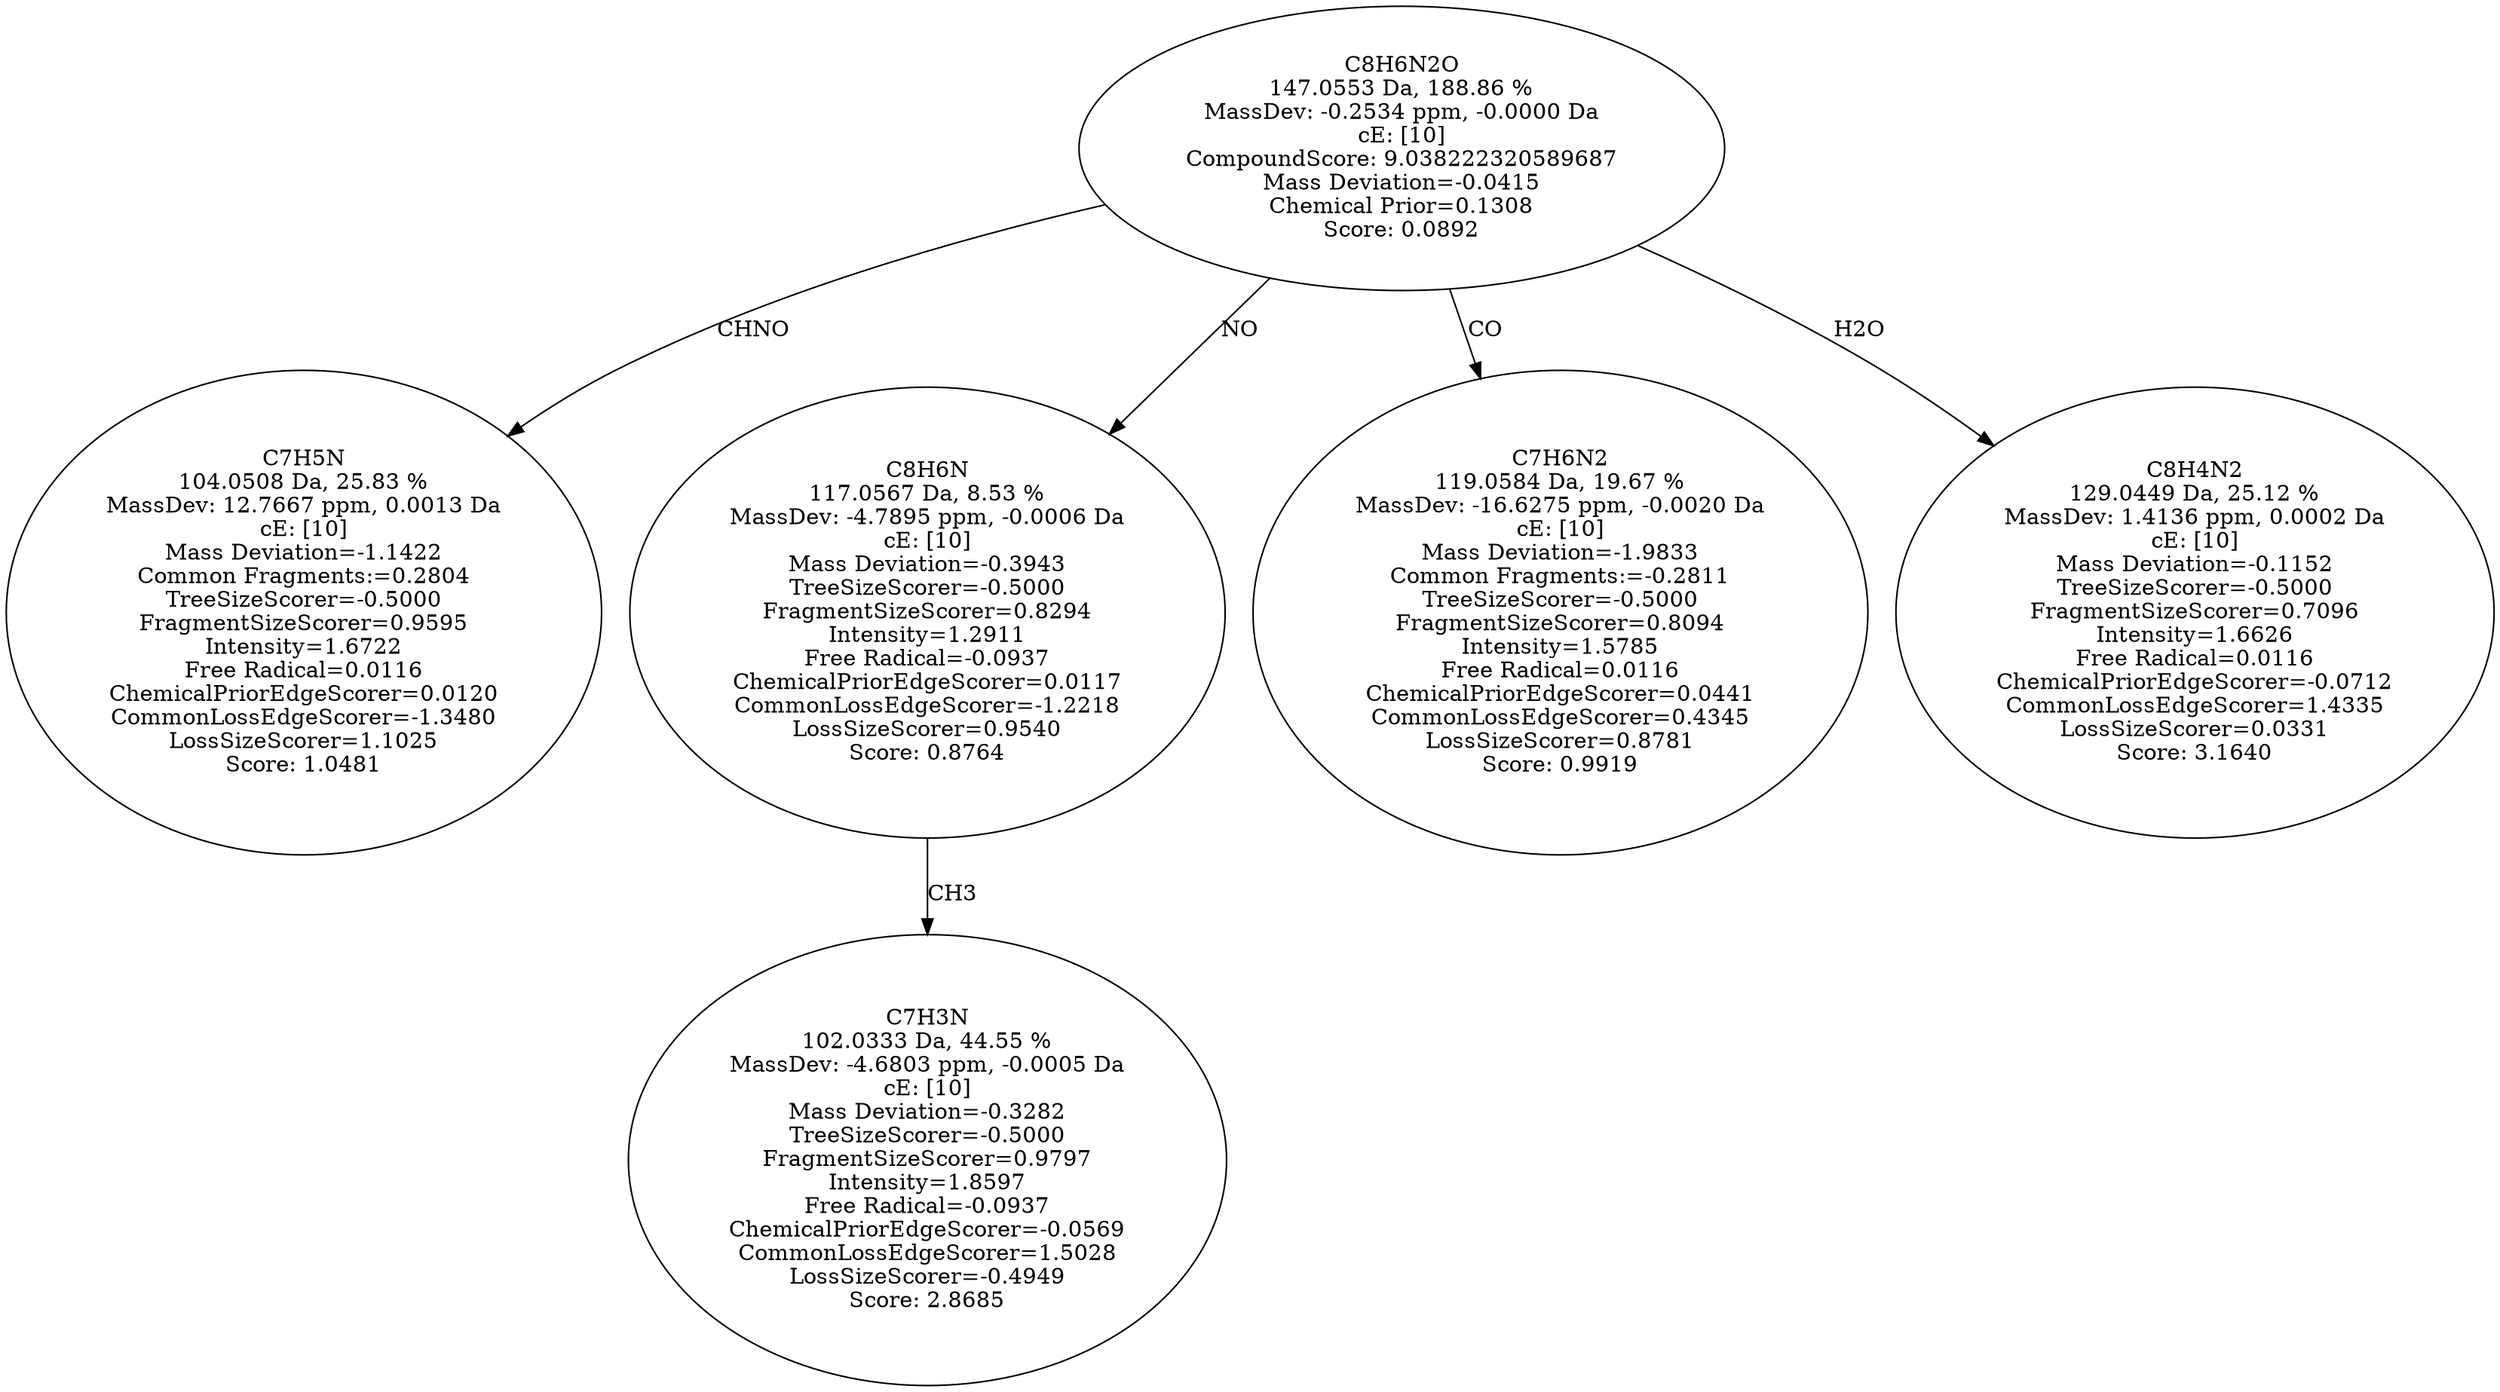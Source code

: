 strict digraph {
v1 [label="C7H5N\n104.0508 Da, 25.83 %\nMassDev: 12.7667 ppm, 0.0013 Da\ncE: [10]\nMass Deviation=-1.1422\nCommon Fragments:=0.2804\nTreeSizeScorer=-0.5000\nFragmentSizeScorer=0.9595\nIntensity=1.6722\nFree Radical=0.0116\nChemicalPriorEdgeScorer=0.0120\nCommonLossEdgeScorer=-1.3480\nLossSizeScorer=1.1025\nScore: 1.0481"];
v2 [label="C7H3N\n102.0333 Da, 44.55 %\nMassDev: -4.6803 ppm, -0.0005 Da\ncE: [10]\nMass Deviation=-0.3282\nTreeSizeScorer=-0.5000\nFragmentSizeScorer=0.9797\nIntensity=1.8597\nFree Radical=-0.0937\nChemicalPriorEdgeScorer=-0.0569\nCommonLossEdgeScorer=1.5028\nLossSizeScorer=-0.4949\nScore: 2.8685"];
v3 [label="C8H6N\n117.0567 Da, 8.53 %\nMassDev: -4.7895 ppm, -0.0006 Da\ncE: [10]\nMass Deviation=-0.3943\nTreeSizeScorer=-0.5000\nFragmentSizeScorer=0.8294\nIntensity=1.2911\nFree Radical=-0.0937\nChemicalPriorEdgeScorer=0.0117\nCommonLossEdgeScorer=-1.2218\nLossSizeScorer=0.9540\nScore: 0.8764"];
v4 [label="C7H6N2\n119.0584 Da, 19.67 %\nMassDev: -16.6275 ppm, -0.0020 Da\ncE: [10]\nMass Deviation=-1.9833\nCommon Fragments:=-0.2811\nTreeSizeScorer=-0.5000\nFragmentSizeScorer=0.8094\nIntensity=1.5785\nFree Radical=0.0116\nChemicalPriorEdgeScorer=0.0441\nCommonLossEdgeScorer=0.4345\nLossSizeScorer=0.8781\nScore: 0.9919"];
v5 [label="C8H4N2\n129.0449 Da, 25.12 %\nMassDev: 1.4136 ppm, 0.0002 Da\ncE: [10]\nMass Deviation=-0.1152\nTreeSizeScorer=-0.5000\nFragmentSizeScorer=0.7096\nIntensity=1.6626\nFree Radical=0.0116\nChemicalPriorEdgeScorer=-0.0712\nCommonLossEdgeScorer=1.4335\nLossSizeScorer=0.0331\nScore: 3.1640"];
v6 [label="C8H6N2O\n147.0553 Da, 188.86 %\nMassDev: -0.2534 ppm, -0.0000 Da\ncE: [10]\nCompoundScore: 9.038222320589687\nMass Deviation=-0.0415\nChemical Prior=0.1308\nScore: 0.0892"];
v6 -> v1 [label="CHNO"];
v3 -> v2 [label="CH3"];
v6 -> v3 [label="NO"];
v6 -> v4 [label="CO"];
v6 -> v5 [label="H2O"];
}